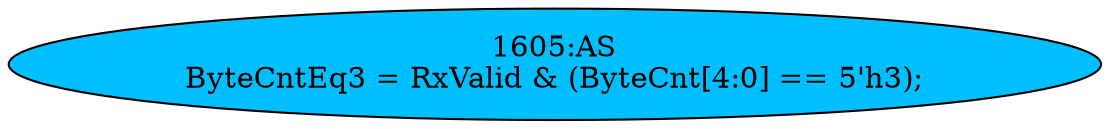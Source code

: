strict digraph "" {
	node [label="\N"];
	"1605:AS"	 [ast="<pyverilog.vparser.ast.Assign object at 0x7f37fb687b10>",
		def_var="['ByteCntEq3']",
		fillcolor=deepskyblue,
		label="1605:AS
ByteCntEq3 = RxValid & (ByteCnt[4:0] == 5'h3);",
		statements="[]",
		style=filled,
		typ=Assign,
		use_var="['RxValid', 'ByteCnt']"];
}
